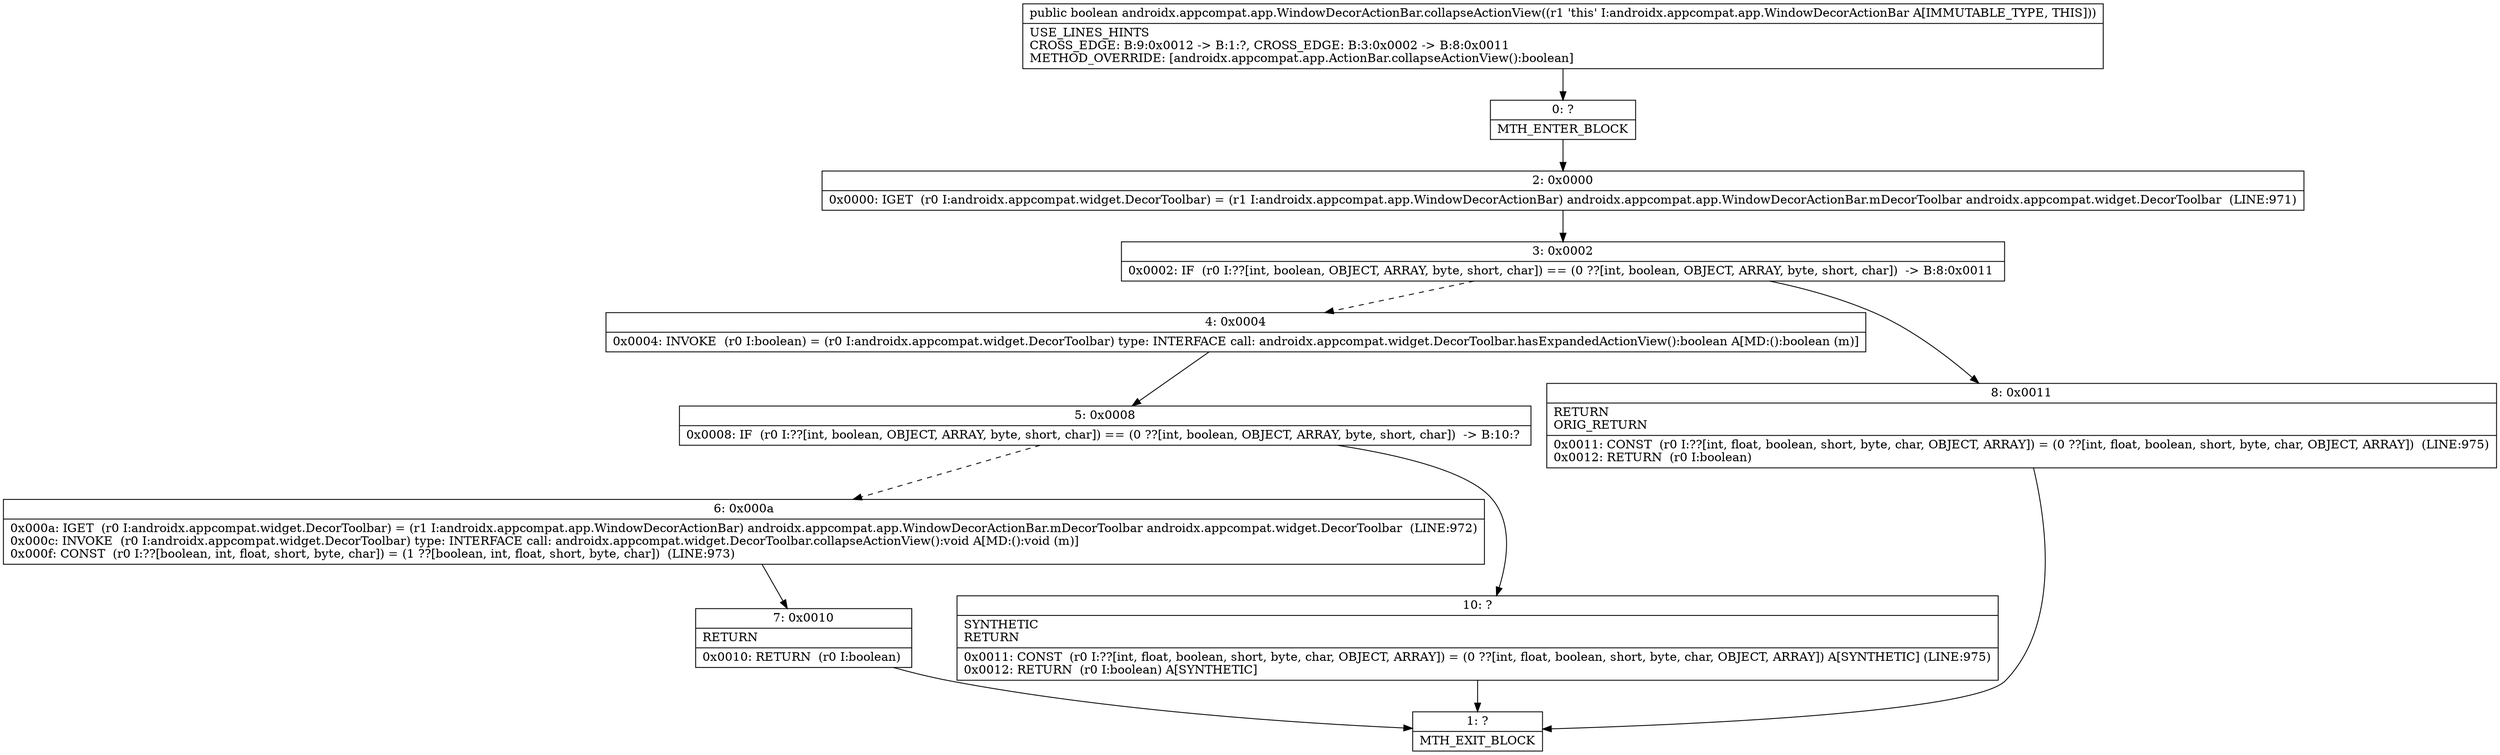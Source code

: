 digraph "CFG forandroidx.appcompat.app.WindowDecorActionBar.collapseActionView()Z" {
Node_0 [shape=record,label="{0\:\ ?|MTH_ENTER_BLOCK\l}"];
Node_2 [shape=record,label="{2\:\ 0x0000|0x0000: IGET  (r0 I:androidx.appcompat.widget.DecorToolbar) = (r1 I:androidx.appcompat.app.WindowDecorActionBar) androidx.appcompat.app.WindowDecorActionBar.mDecorToolbar androidx.appcompat.widget.DecorToolbar  (LINE:971)\l}"];
Node_3 [shape=record,label="{3\:\ 0x0002|0x0002: IF  (r0 I:??[int, boolean, OBJECT, ARRAY, byte, short, char]) == (0 ??[int, boolean, OBJECT, ARRAY, byte, short, char])  \-\> B:8:0x0011 \l}"];
Node_4 [shape=record,label="{4\:\ 0x0004|0x0004: INVOKE  (r0 I:boolean) = (r0 I:androidx.appcompat.widget.DecorToolbar) type: INTERFACE call: androidx.appcompat.widget.DecorToolbar.hasExpandedActionView():boolean A[MD:():boolean (m)]\l}"];
Node_5 [shape=record,label="{5\:\ 0x0008|0x0008: IF  (r0 I:??[int, boolean, OBJECT, ARRAY, byte, short, char]) == (0 ??[int, boolean, OBJECT, ARRAY, byte, short, char])  \-\> B:10:? \l}"];
Node_6 [shape=record,label="{6\:\ 0x000a|0x000a: IGET  (r0 I:androidx.appcompat.widget.DecorToolbar) = (r1 I:androidx.appcompat.app.WindowDecorActionBar) androidx.appcompat.app.WindowDecorActionBar.mDecorToolbar androidx.appcompat.widget.DecorToolbar  (LINE:972)\l0x000c: INVOKE  (r0 I:androidx.appcompat.widget.DecorToolbar) type: INTERFACE call: androidx.appcompat.widget.DecorToolbar.collapseActionView():void A[MD:():void (m)]\l0x000f: CONST  (r0 I:??[boolean, int, float, short, byte, char]) = (1 ??[boolean, int, float, short, byte, char])  (LINE:973)\l}"];
Node_7 [shape=record,label="{7\:\ 0x0010|RETURN\l|0x0010: RETURN  (r0 I:boolean) \l}"];
Node_1 [shape=record,label="{1\:\ ?|MTH_EXIT_BLOCK\l}"];
Node_10 [shape=record,label="{10\:\ ?|SYNTHETIC\lRETURN\l|0x0011: CONST  (r0 I:??[int, float, boolean, short, byte, char, OBJECT, ARRAY]) = (0 ??[int, float, boolean, short, byte, char, OBJECT, ARRAY]) A[SYNTHETIC] (LINE:975)\l0x0012: RETURN  (r0 I:boolean) A[SYNTHETIC]\l}"];
Node_8 [shape=record,label="{8\:\ 0x0011|RETURN\lORIG_RETURN\l|0x0011: CONST  (r0 I:??[int, float, boolean, short, byte, char, OBJECT, ARRAY]) = (0 ??[int, float, boolean, short, byte, char, OBJECT, ARRAY])  (LINE:975)\l0x0012: RETURN  (r0 I:boolean) \l}"];
MethodNode[shape=record,label="{public boolean androidx.appcompat.app.WindowDecorActionBar.collapseActionView((r1 'this' I:androidx.appcompat.app.WindowDecorActionBar A[IMMUTABLE_TYPE, THIS]))  | USE_LINES_HINTS\lCROSS_EDGE: B:9:0x0012 \-\> B:1:?, CROSS_EDGE: B:3:0x0002 \-\> B:8:0x0011\lMETHOD_OVERRIDE: [androidx.appcompat.app.ActionBar.collapseActionView():boolean]\l}"];
MethodNode -> Node_0;Node_0 -> Node_2;
Node_2 -> Node_3;
Node_3 -> Node_4[style=dashed];
Node_3 -> Node_8;
Node_4 -> Node_5;
Node_5 -> Node_6[style=dashed];
Node_5 -> Node_10;
Node_6 -> Node_7;
Node_7 -> Node_1;
Node_10 -> Node_1;
Node_8 -> Node_1;
}

